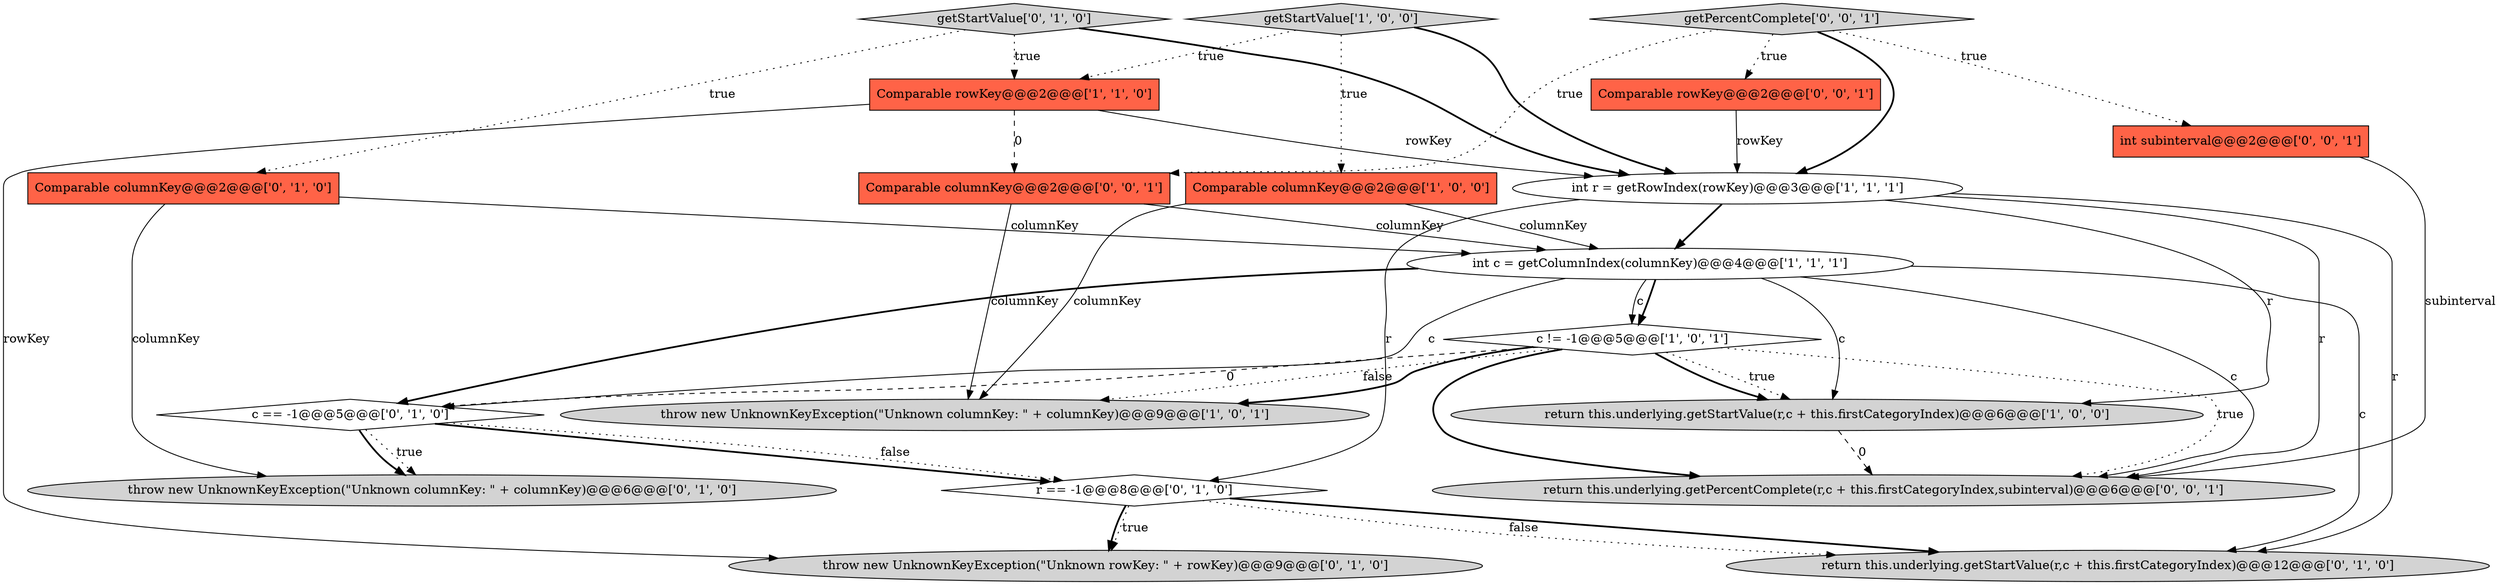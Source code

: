 digraph {
2 [style = filled, label = "getStartValue['1', '0', '0']", fillcolor = lightgray, shape = diamond image = "AAA0AAABBB1BBB"];
12 [style = filled, label = "return this.underlying.getStartValue(r,c + this.firstCategoryIndex)@@@12@@@['0', '1', '0']", fillcolor = lightgray, shape = ellipse image = "AAA0AAABBB2BBB"];
15 [style = filled, label = "Comparable rowKey@@@2@@@['0', '0', '1']", fillcolor = tomato, shape = box image = "AAA0AAABBB3BBB"];
6 [style = filled, label = "int r = getRowIndex(rowKey)@@@3@@@['1', '1', '1']", fillcolor = white, shape = ellipse image = "AAA0AAABBB1BBB"];
10 [style = filled, label = "throw new UnknownKeyException(\"Unknown columnKey: \" + columnKey)@@@6@@@['0', '1', '0']", fillcolor = lightgray, shape = ellipse image = "AAA0AAABBB2BBB"];
16 [style = filled, label = "int subinterval@@@2@@@['0', '0', '1']", fillcolor = tomato, shape = box image = "AAA0AAABBB3BBB"];
5 [style = filled, label = "Comparable rowKey@@@2@@@['1', '1', '0']", fillcolor = tomato, shape = box image = "AAA0AAABBB1BBB"];
19 [style = filled, label = "getPercentComplete['0', '0', '1']", fillcolor = lightgray, shape = diamond image = "AAA0AAABBB3BBB"];
9 [style = filled, label = "throw new UnknownKeyException(\"Unknown rowKey: \" + rowKey)@@@9@@@['0', '1', '0']", fillcolor = lightgray, shape = ellipse image = "AAA1AAABBB2BBB"];
7 [style = filled, label = "throw new UnknownKeyException(\"Unknown columnKey: \" + columnKey)@@@9@@@['1', '0', '1']", fillcolor = lightgray, shape = ellipse image = "AAA0AAABBB1BBB"];
1 [style = filled, label = "c != -1@@@5@@@['1', '0', '1']", fillcolor = white, shape = diamond image = "AAA0AAABBB1BBB"];
8 [style = filled, label = "c == -1@@@5@@@['0', '1', '0']", fillcolor = white, shape = diamond image = "AAA1AAABBB2BBB"];
11 [style = filled, label = "Comparable columnKey@@@2@@@['0', '1', '0']", fillcolor = tomato, shape = box image = "AAA0AAABBB2BBB"];
14 [style = filled, label = "r == -1@@@8@@@['0', '1', '0']", fillcolor = white, shape = diamond image = "AAA1AAABBB2BBB"];
0 [style = filled, label = "Comparable columnKey@@@2@@@['1', '0', '0']", fillcolor = tomato, shape = box image = "AAA0AAABBB1BBB"];
13 [style = filled, label = "getStartValue['0', '1', '0']", fillcolor = lightgray, shape = diamond image = "AAA0AAABBB2BBB"];
3 [style = filled, label = "return this.underlying.getStartValue(r,c + this.firstCategoryIndex)@@@6@@@['1', '0', '0']", fillcolor = lightgray, shape = ellipse image = "AAA0AAABBB1BBB"];
17 [style = filled, label = "return this.underlying.getPercentComplete(r,c + this.firstCategoryIndex,subinterval)@@@6@@@['0', '0', '1']", fillcolor = lightgray, shape = ellipse image = "AAA0AAABBB3BBB"];
4 [style = filled, label = "int c = getColumnIndex(columnKey)@@@4@@@['1', '1', '1']", fillcolor = white, shape = ellipse image = "AAA0AAABBB1BBB"];
18 [style = filled, label = "Comparable columnKey@@@2@@@['0', '0', '1']", fillcolor = tomato, shape = box image = "AAA0AAABBB3BBB"];
8->10 [style = dotted, label="true"];
11->10 [style = solid, label="columnKey"];
8->14 [style = bold, label=""];
3->17 [style = dashed, label="0"];
19->6 [style = bold, label=""];
6->4 [style = bold, label=""];
6->3 [style = solid, label="r"];
0->7 [style = solid, label="columnKey"];
6->12 [style = solid, label="r"];
0->4 [style = solid, label="columnKey"];
6->17 [style = solid, label="r"];
13->6 [style = bold, label=""];
5->6 [style = solid, label="rowKey"];
15->6 [style = solid, label="rowKey"];
2->5 [style = dotted, label="true"];
13->11 [style = dotted, label="true"];
14->12 [style = bold, label=""];
14->9 [style = bold, label=""];
4->8 [style = bold, label=""];
1->8 [style = dashed, label="0"];
16->17 [style = solid, label="subinterval"];
1->17 [style = dotted, label="true"];
4->8 [style = solid, label="c"];
5->18 [style = dashed, label="0"];
6->14 [style = solid, label="r"];
14->9 [style = dotted, label="true"];
4->1 [style = bold, label=""];
4->17 [style = solid, label="c"];
4->3 [style = solid, label="c"];
5->9 [style = solid, label="rowKey"];
19->16 [style = dotted, label="true"];
1->3 [style = bold, label=""];
11->4 [style = solid, label="columnKey"];
1->3 [style = dotted, label="true"];
8->14 [style = dotted, label="false"];
19->15 [style = dotted, label="true"];
1->17 [style = bold, label=""];
2->6 [style = bold, label=""];
4->12 [style = solid, label="c"];
1->7 [style = dotted, label="false"];
13->5 [style = dotted, label="true"];
2->0 [style = dotted, label="true"];
1->7 [style = bold, label=""];
4->1 [style = solid, label="c"];
18->7 [style = solid, label="columnKey"];
8->10 [style = bold, label=""];
14->12 [style = dotted, label="false"];
19->18 [style = dotted, label="true"];
18->4 [style = solid, label="columnKey"];
}
